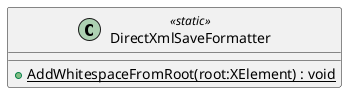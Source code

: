 @startuml
class DirectXmlSaveFormatter <<static>> {
    + {static} AddWhitespaceFromRoot(root:XElement) : void
}
@enduml
